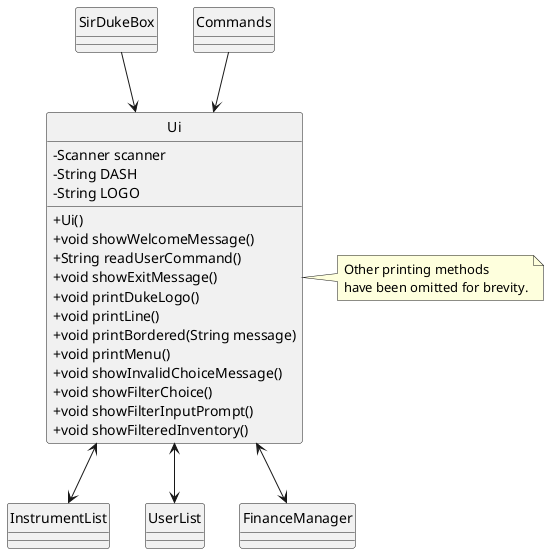 @startuml
hide circle
skinparam classAttributeIconSize 0
SirDukeBox --> Ui
Commands --> Ui

class Ui {
    - Scanner scanner
    - String DASH
    - String LOGO

    + Ui()
    + void showWelcomeMessage()
    + String readUserCommand()
    + void showExitMessage()
    + void printDukeLogo()
    + void printLine()
    + void printBordered(String message)
    + void printMenu()
    + void showInvalidChoiceMessage()
    + void showFilterChoice()
    + void showFilterInputPrompt()
    + void showFilteredInventory()
}



Ui <--> InstrumentList
Ui <--> UserList
Ui <--> FinanceManager


note right of Ui
    Other printing methods
    have been omitted for brevity.
end note

@enduml
